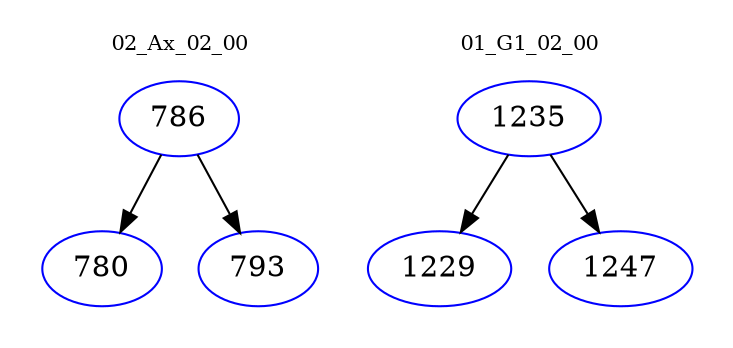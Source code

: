 digraph{
subgraph cluster_0 {
color = white
label = "02_Ax_02_00";
fontsize=10;
T0_786 [label="786", color="blue"]
T0_786 -> T0_780 [color="black"]
T0_780 [label="780", color="blue"]
T0_786 -> T0_793 [color="black"]
T0_793 [label="793", color="blue"]
}
subgraph cluster_1 {
color = white
label = "01_G1_02_00";
fontsize=10;
T1_1235 [label="1235", color="blue"]
T1_1235 -> T1_1229 [color="black"]
T1_1229 [label="1229", color="blue"]
T1_1235 -> T1_1247 [color="black"]
T1_1247 [label="1247", color="blue"]
}
}
